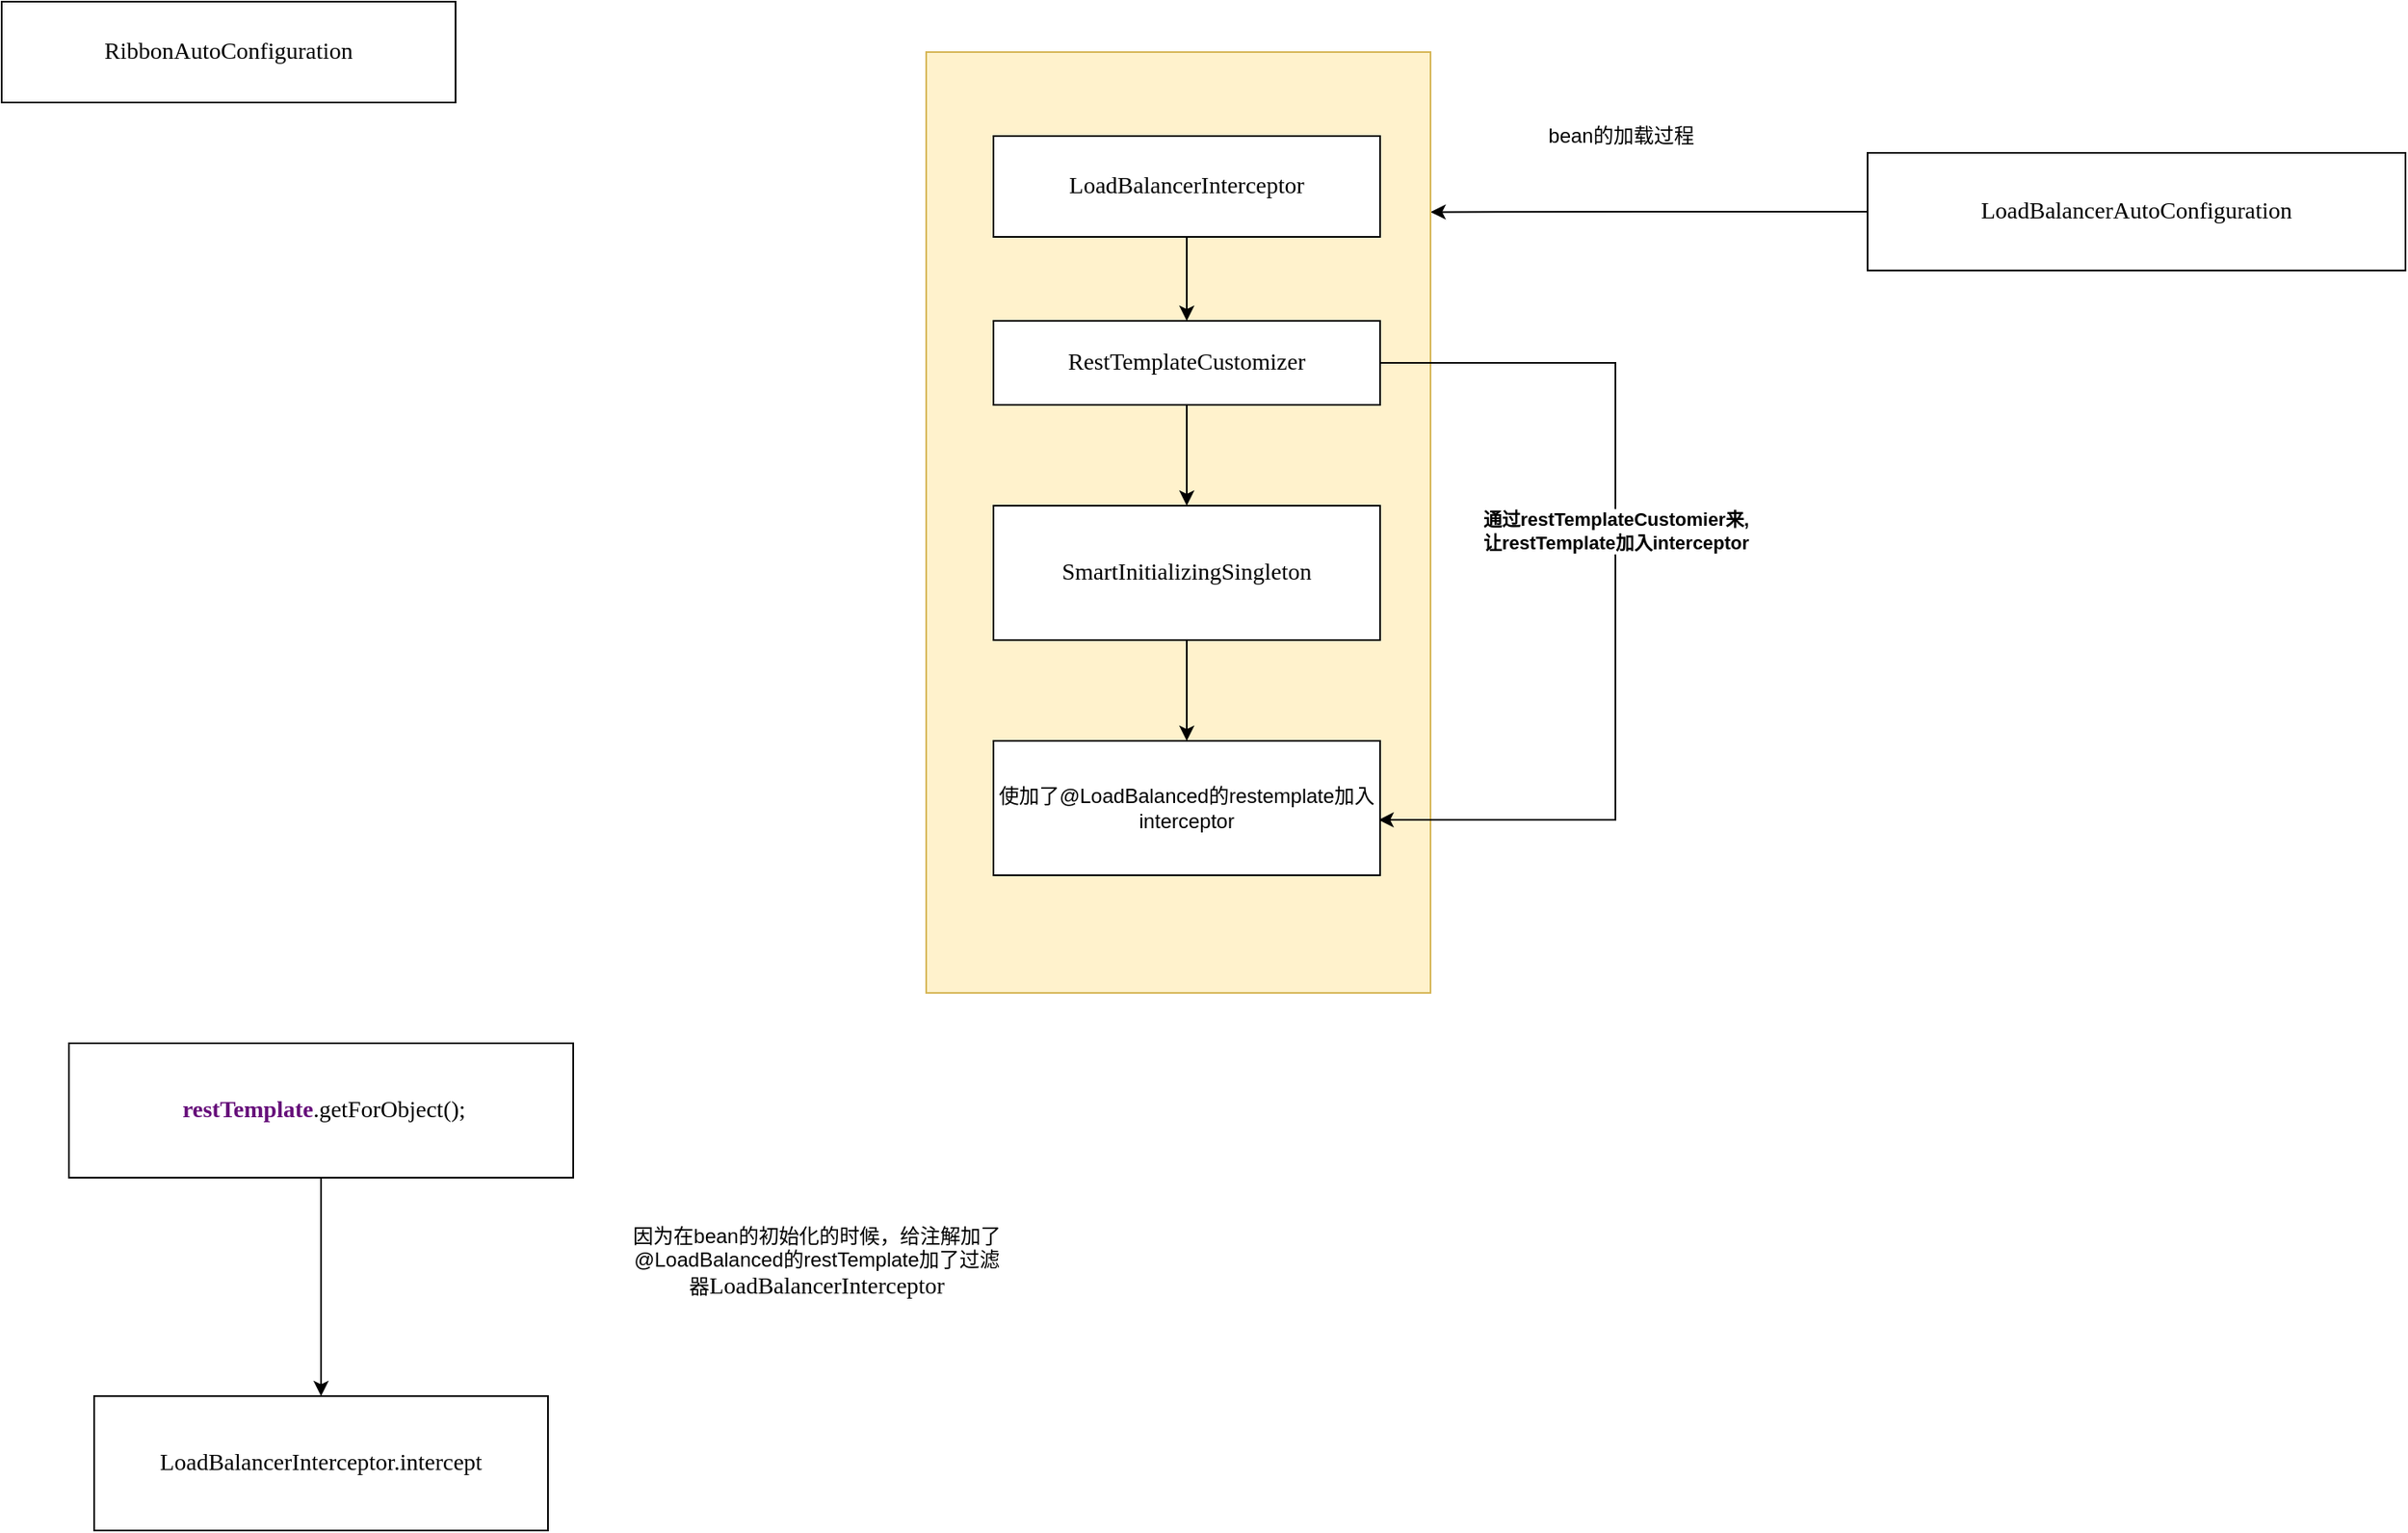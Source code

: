 <mxfile version="13.3.0" type="github">
  <diagram id="QTUkiyYwJ8bFv8kXaCUj" name="第 1 页">
    <mxGraphModel dx="1422" dy="713" grid="1" gridSize="10" guides="1" tooltips="1" connect="1" arrows="1" fold="1" page="1" pageScale="1" pageWidth="3000" pageHeight="3000" math="0" shadow="0">
      <root>
        <mxCell id="0" />
        <mxCell id="1" parent="0" />
        <mxCell id="rwn3hCTRK5JUZwdlp3aM-4" value="&lt;pre style=&quot;background-color: #ffffff ; color: #000000 ; font-family: &amp;quot;consolas&amp;quot; ; font-size: 10.5pt&quot;&gt;RibbonAutoConfiguration&lt;/pre&gt;" style="rounded=0;whiteSpace=wrap;html=1;" vertex="1" parent="1">
          <mxGeometry x="60" y="90" width="270" height="60" as="geometry" />
        </mxCell>
        <mxCell id="rwn3hCTRK5JUZwdlp3aM-19" style="edgeStyle=orthogonalEdgeStyle;rounded=0;orthogonalLoop=1;jettySize=auto;html=1;entryX=1;entryY=0.17;entryDx=0;entryDy=0;entryPerimeter=0;" edge="1" parent="1" source="rwn3hCTRK5JUZwdlp3aM-5" target="rwn3hCTRK5JUZwdlp3aM-15">
          <mxGeometry relative="1" as="geometry" />
        </mxCell>
        <mxCell id="rwn3hCTRK5JUZwdlp3aM-5" value="&lt;pre style=&quot;background-color: rgb(255 , 255 , 255) ; font-family: &amp;#34;consolas&amp;#34; ; font-size: 10.5pt&quot;&gt;LoadBalancerAutoConfiguration&lt;/pre&gt;" style="rounded=0;whiteSpace=wrap;html=1;" vertex="1" parent="1">
          <mxGeometry x="1170" y="180" width="320" height="70" as="geometry" />
        </mxCell>
        <mxCell id="rwn3hCTRK5JUZwdlp3aM-15" value="" style="rounded=0;whiteSpace=wrap;html=1;fillColor=#fff2cc;strokeColor=#d6b656;" vertex="1" parent="1">
          <mxGeometry x="610" y="120" width="300" height="560" as="geometry" />
        </mxCell>
        <mxCell id="rwn3hCTRK5JUZwdlp3aM-11" style="edgeStyle=orthogonalEdgeStyle;rounded=0;orthogonalLoop=1;jettySize=auto;html=1;" edge="1" parent="1" source="rwn3hCTRK5JUZwdlp3aM-6" target="rwn3hCTRK5JUZwdlp3aM-7">
          <mxGeometry relative="1" as="geometry" />
        </mxCell>
        <mxCell id="rwn3hCTRK5JUZwdlp3aM-6" value="&lt;pre style=&quot;background-color: rgb(255 , 255 , 255) ; font-family: &amp;#34;consolas&amp;#34; ; font-size: 10.5pt&quot;&gt;LoadBalancerInterceptor&lt;/pre&gt;" style="rounded=0;whiteSpace=wrap;html=1;" vertex="1" parent="1">
          <mxGeometry x="650" y="170" width="230" height="60" as="geometry" />
        </mxCell>
        <mxCell id="rwn3hCTRK5JUZwdlp3aM-12" style="edgeStyle=orthogonalEdgeStyle;rounded=0;orthogonalLoop=1;jettySize=auto;html=1;" edge="1" parent="1" source="rwn3hCTRK5JUZwdlp3aM-7" target="rwn3hCTRK5JUZwdlp3aM-9">
          <mxGeometry relative="1" as="geometry" />
        </mxCell>
        <mxCell id="rwn3hCTRK5JUZwdlp3aM-16" style="edgeStyle=orthogonalEdgeStyle;rounded=0;orthogonalLoop=1;jettySize=auto;html=1;entryX=0.996;entryY=0.588;entryDx=0;entryDy=0;entryPerimeter=0;" edge="1" parent="1" source="rwn3hCTRK5JUZwdlp3aM-7" target="rwn3hCTRK5JUZwdlp3aM-10">
          <mxGeometry relative="1" as="geometry">
            <mxPoint x="1060" y="470" as="targetPoint" />
            <Array as="points">
              <mxPoint x="1020" y="305" />
              <mxPoint x="1020" y="577" />
            </Array>
          </mxGeometry>
        </mxCell>
        <mxCell id="rwn3hCTRK5JUZwdlp3aM-18" value="通过restTemplateCustomier来,&lt;br&gt;让restTemplate加入interceptor&lt;br&gt;" style="edgeLabel;html=1;align=center;verticalAlign=middle;resizable=0;points=[];fontStyle=1" vertex="1" connectable="0" parent="rwn3hCTRK5JUZwdlp3aM-16">
          <mxGeometry x="-0.132" relative="1" as="geometry">
            <mxPoint as="offset" />
          </mxGeometry>
        </mxCell>
        <mxCell id="rwn3hCTRK5JUZwdlp3aM-7" value="&lt;pre style=&quot;background-color: rgb(255 , 255 , 255) ; font-family: &amp;#34;consolas&amp;#34; ; font-size: 10.5pt&quot;&gt;RestTemplateCustomizer&lt;/pre&gt;" style="rounded=0;whiteSpace=wrap;html=1;" vertex="1" parent="1">
          <mxGeometry x="650" y="280" width="230" height="50" as="geometry" />
        </mxCell>
        <mxCell id="rwn3hCTRK5JUZwdlp3aM-13" style="edgeStyle=orthogonalEdgeStyle;rounded=0;orthogonalLoop=1;jettySize=auto;html=1;" edge="1" parent="1" source="rwn3hCTRK5JUZwdlp3aM-9" target="rwn3hCTRK5JUZwdlp3aM-10">
          <mxGeometry relative="1" as="geometry" />
        </mxCell>
        <mxCell id="rwn3hCTRK5JUZwdlp3aM-9" value="&lt;pre style=&quot;background-color: rgb(255 , 255 , 255) ; font-family: &amp;#34;consolas&amp;#34; ; font-size: 10.5pt&quot;&gt;SmartInitializingSingleton&lt;/pre&gt;" style="rounded=0;whiteSpace=wrap;html=1;" vertex="1" parent="1">
          <mxGeometry x="650" y="390" width="230" height="80" as="geometry" />
        </mxCell>
        <mxCell id="rwn3hCTRK5JUZwdlp3aM-10" value="使加了@LoadBalanced的restemplate加入interceptor" style="rounded=0;whiteSpace=wrap;html=1;" vertex="1" parent="1">
          <mxGeometry x="650" y="530" width="230" height="80" as="geometry" />
        </mxCell>
        <mxCell id="rwn3hCTRK5JUZwdlp3aM-22" value="bean的加载过程" style="text;html=1;align=center;verticalAlign=middle;resizable=0;points=[];autosize=1;" vertex="1" parent="1">
          <mxGeometry x="973" y="160" width="100" height="20" as="geometry" />
        </mxCell>
        <mxCell id="rwn3hCTRK5JUZwdlp3aM-28" style="edgeStyle=orthogonalEdgeStyle;rounded=0;orthogonalLoop=1;jettySize=auto;html=1;" edge="1" parent="1" source="rwn3hCTRK5JUZwdlp3aM-23" target="rwn3hCTRK5JUZwdlp3aM-30">
          <mxGeometry relative="1" as="geometry">
            <mxPoint x="380" y="920" as="targetPoint" />
          </mxGeometry>
        </mxCell>
        <mxCell id="rwn3hCTRK5JUZwdlp3aM-23" value="&lt;pre style=&quot;background-color: rgb(255 , 255 , 255) ; font-family: &amp;#34;consolas&amp;#34; ; font-size: 10.5pt&quot;&gt; &lt;span style=&quot;color: #660e7a ; font-weight: bold&quot;&gt;restTemplate&lt;/span&gt;.getForObject();&lt;/pre&gt;" style="rounded=0;whiteSpace=wrap;html=1;" vertex="1" parent="1">
          <mxGeometry x="100" y="710" width="300" height="80" as="geometry" />
        </mxCell>
        <mxCell id="rwn3hCTRK5JUZwdlp3aM-25" value="因为在bean的初始化的时候，给注解加了@LoadBalanced的restTemplate加了过滤器&lt;span style=&quot;background-color: rgb(255 , 255 , 255) ; font-family: &amp;#34;consolas&amp;#34; ; font-size: 10.5pt&quot;&gt;LoadBalancerInterceptor&lt;/span&gt;" style="text;html=1;strokeColor=none;fillColor=none;align=center;verticalAlign=middle;whiteSpace=wrap;rounded=0;" vertex="1" parent="1">
          <mxGeometry x="430" y="800" width="230" height="80" as="geometry" />
        </mxCell>
        <mxCell id="rwn3hCTRK5JUZwdlp3aM-30" value="&lt;pre style=&quot;background-color: rgb(255 , 255 , 255) ; font-family: &amp;#34;consolas&amp;#34; ; font-size: 10.5pt&quot;&gt;&lt;span style=&quot;font-family: &amp;#34;consolas&amp;#34; ; font-size: 10.5pt&quot;&gt;LoadBalancerInterceptor.&lt;/span&gt;intercept&lt;/pre&gt;" style="rounded=0;whiteSpace=wrap;html=1;" vertex="1" parent="1">
          <mxGeometry x="115" y="920" width="270" height="80" as="geometry" />
        </mxCell>
      </root>
    </mxGraphModel>
  </diagram>
</mxfile>
